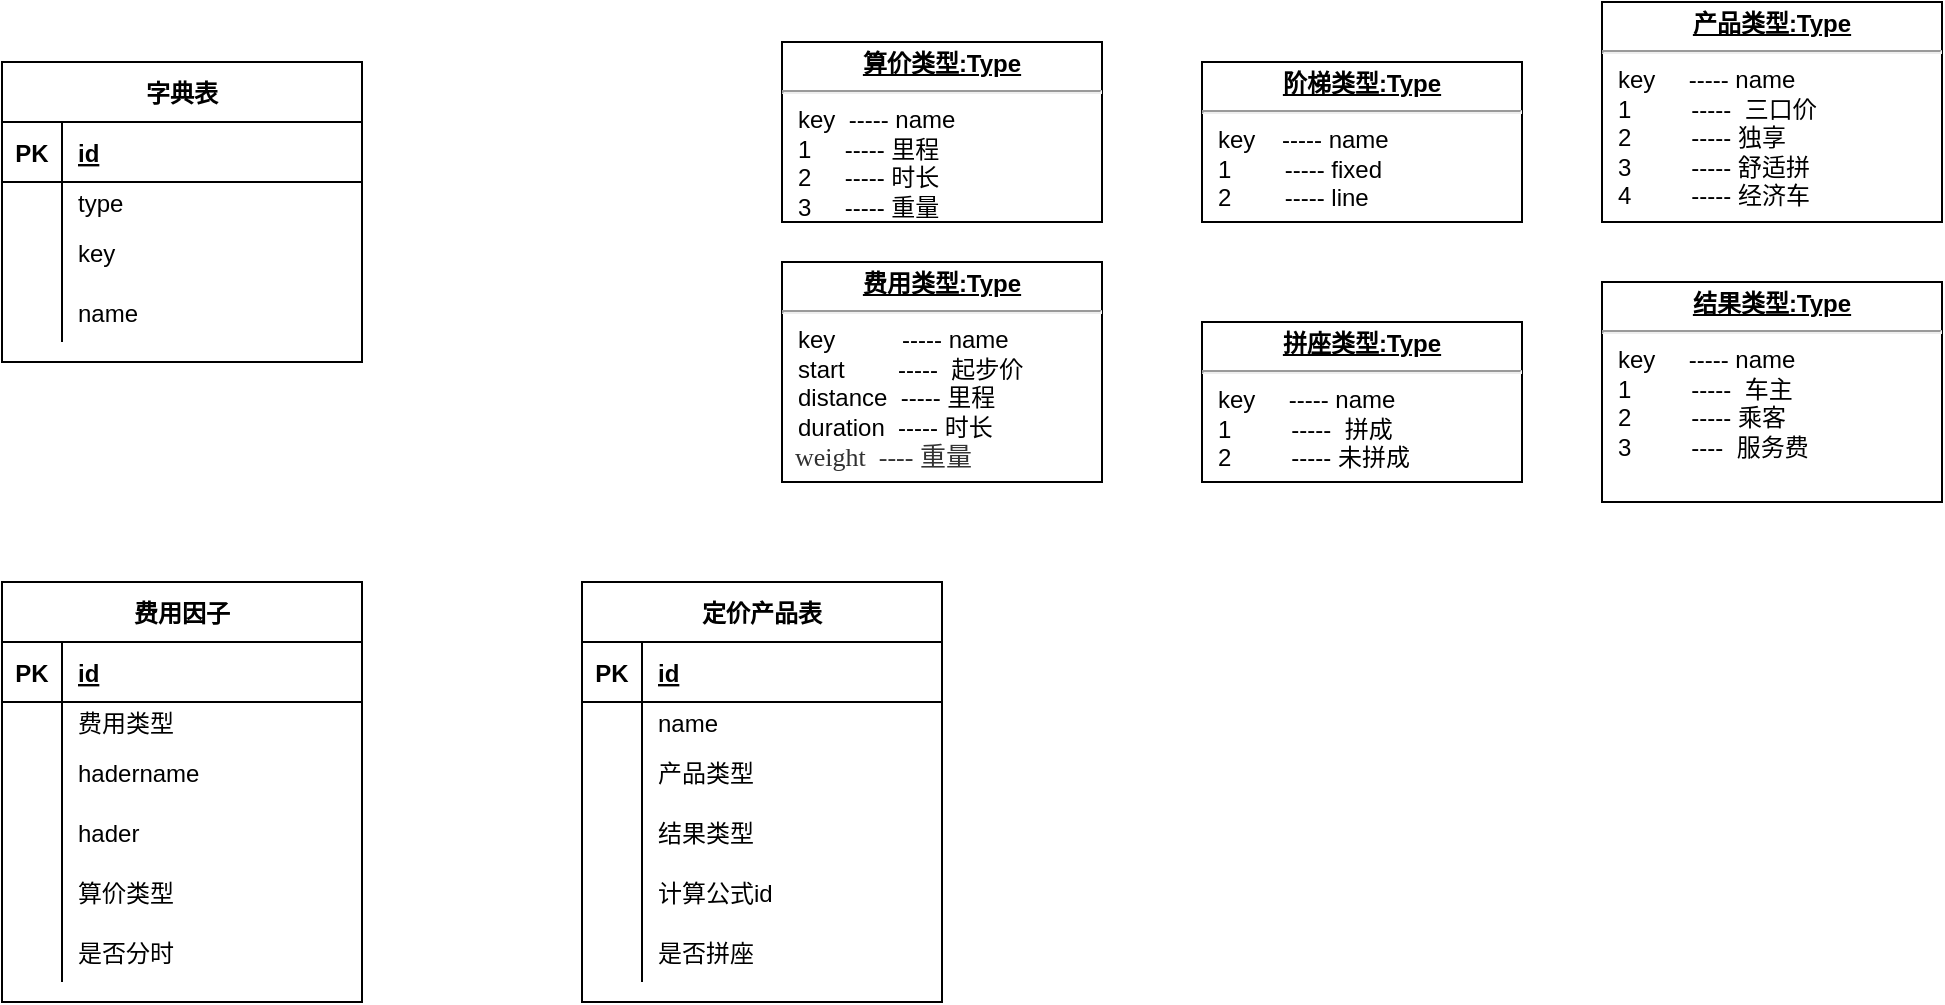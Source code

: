 <mxfile version="14.1.8" type="github">
  <diagram id="esa4W_EaRUXw42lAhiWw" name="Page-1">
    <mxGraphModel dx="1426" dy="794" grid="1" gridSize="10" guides="1" tooltips="1" connect="1" arrows="1" fold="1" page="1" pageScale="1" pageWidth="827" pageHeight="1169" math="0" shadow="0">
      <root>
        <object label="" id="0">
          <mxCell />
        </object>
        <mxCell id="1" parent="0" />
        <object label="费用因子" id="u_Zd0GSyTzzeOPd4v-X7-1">
          <mxCell style="shape=table;startSize=30;container=1;collapsible=1;childLayout=tableLayout;fixedRows=1;rowLines=0;fontStyle=1;align=center;resizeLast=1;" parent="1" vertex="1">
            <mxGeometry x="100" y="300" width="180" height="210" as="geometry" />
          </mxCell>
        </object>
        <mxCell id="u_Zd0GSyTzzeOPd4v-X7-2" value="" style="shape=partialRectangle;collapsible=0;dropTarget=0;pointerEvents=0;fillColor=none;top=0;left=0;bottom=1;right=0;points=[[0,0.5],[1,0.5]];portConstraint=eastwest;" parent="u_Zd0GSyTzzeOPd4v-X7-1" vertex="1">
          <mxGeometry y="30" width="180" height="30" as="geometry" />
        </mxCell>
        <mxCell id="u_Zd0GSyTzzeOPd4v-X7-3" value="PK" style="shape=partialRectangle;connectable=0;fillColor=none;top=0;left=0;bottom=0;right=0;fontStyle=1;overflow=hidden;" parent="u_Zd0GSyTzzeOPd4v-X7-2" vertex="1">
          <mxGeometry width="30" height="30" as="geometry" />
        </mxCell>
        <mxCell id="u_Zd0GSyTzzeOPd4v-X7-4" value="id" style="shape=partialRectangle;connectable=0;fillColor=none;top=0;left=0;bottom=0;right=0;align=left;spacingLeft=6;fontStyle=5;overflow=hidden;" parent="u_Zd0GSyTzzeOPd4v-X7-2" vertex="1">
          <mxGeometry x="30" width="150" height="30" as="geometry" />
        </mxCell>
        <mxCell id="u_Zd0GSyTzzeOPd4v-X7-5" value="" style="shape=partialRectangle;collapsible=0;dropTarget=0;pointerEvents=0;fillColor=none;top=0;left=0;bottom=0;right=0;points=[[0,0.5],[1,0.5]];portConstraint=eastwest;" parent="u_Zd0GSyTzzeOPd4v-X7-1" vertex="1">
          <mxGeometry y="60" width="180" height="20" as="geometry" />
        </mxCell>
        <mxCell id="u_Zd0GSyTzzeOPd4v-X7-6" value="" style="shape=partialRectangle;connectable=0;fillColor=none;top=0;left=0;bottom=0;right=0;editable=1;overflow=hidden;" parent="u_Zd0GSyTzzeOPd4v-X7-5" vertex="1">
          <mxGeometry width="30" height="20" as="geometry" />
        </mxCell>
        <mxCell id="u_Zd0GSyTzzeOPd4v-X7-7" value="费用类型" style="shape=partialRectangle;connectable=0;fillColor=none;top=0;left=0;bottom=0;right=0;align=left;spacingLeft=6;overflow=hidden;" parent="u_Zd0GSyTzzeOPd4v-X7-5" vertex="1">
          <mxGeometry x="30" width="150" height="20" as="geometry" />
        </mxCell>
        <mxCell id="u_Zd0GSyTzzeOPd4v-X7-8" value="" style="shape=partialRectangle;collapsible=0;dropTarget=0;pointerEvents=0;fillColor=none;top=0;left=0;bottom=0;right=0;points=[[0,0.5],[1,0.5]];portConstraint=eastwest;" parent="u_Zd0GSyTzzeOPd4v-X7-1" vertex="1">
          <mxGeometry y="80" width="180" height="30" as="geometry" />
        </mxCell>
        <mxCell id="u_Zd0GSyTzzeOPd4v-X7-9" value="" style="shape=partialRectangle;connectable=0;fillColor=none;top=0;left=0;bottom=0;right=0;editable=1;overflow=hidden;" parent="u_Zd0GSyTzzeOPd4v-X7-8" vertex="1">
          <mxGeometry width="30" height="30" as="geometry" />
        </mxCell>
        <mxCell id="u_Zd0GSyTzzeOPd4v-X7-10" value="hadername" style="shape=partialRectangle;connectable=0;fillColor=none;top=0;left=0;bottom=0;right=0;align=left;spacingLeft=6;overflow=hidden;" parent="u_Zd0GSyTzzeOPd4v-X7-8" vertex="1">
          <mxGeometry x="30" width="150" height="30" as="geometry" />
        </mxCell>
        <mxCell id="u_Zd0GSyTzzeOPd4v-X7-11" value="" style="shape=partialRectangle;collapsible=0;dropTarget=0;pointerEvents=0;fillColor=none;top=0;left=0;bottom=0;right=0;points=[[0,0.5],[1,0.5]];portConstraint=eastwest;" parent="u_Zd0GSyTzzeOPd4v-X7-1" vertex="1">
          <mxGeometry y="110" width="180" height="30" as="geometry" />
        </mxCell>
        <mxCell id="u_Zd0GSyTzzeOPd4v-X7-12" value="" style="shape=partialRectangle;connectable=0;fillColor=none;top=0;left=0;bottom=0;right=0;editable=1;overflow=hidden;" parent="u_Zd0GSyTzzeOPd4v-X7-11" vertex="1">
          <mxGeometry width="30" height="30" as="geometry" />
        </mxCell>
        <UserObject label="hader" id="u_Zd0GSyTzzeOPd4v-X7-13">
          <mxCell style="shape=partialRectangle;connectable=0;fillColor=none;top=0;left=0;bottom=0;right=0;align=left;spacingLeft=6;overflow=hidden;" parent="u_Zd0GSyTzzeOPd4v-X7-11" vertex="1">
            <mxGeometry x="30" width="150" height="30" as="geometry" />
          </mxCell>
        </UserObject>
        <mxCell id="skZWcrL8RzrTVcbJi3Ne-1" value="" style="shape=partialRectangle;collapsible=0;dropTarget=0;pointerEvents=0;fillColor=none;top=0;left=0;bottom=0;right=0;points=[[0,0.5],[1,0.5]];portConstraint=eastwest;" vertex="1" parent="u_Zd0GSyTzzeOPd4v-X7-1">
          <mxGeometry y="140" width="180" height="30" as="geometry" />
        </mxCell>
        <mxCell id="skZWcrL8RzrTVcbJi3Ne-2" value="" style="shape=partialRectangle;connectable=0;fillColor=none;top=0;left=0;bottom=0;right=0;editable=1;overflow=hidden;" vertex="1" parent="skZWcrL8RzrTVcbJi3Ne-1">
          <mxGeometry width="30" height="30" as="geometry" />
        </mxCell>
        <UserObject label="算价类型" id="skZWcrL8RzrTVcbJi3Ne-3">
          <mxCell style="shape=partialRectangle;connectable=0;fillColor=none;top=0;left=0;bottom=0;right=0;align=left;spacingLeft=6;overflow=hidden;" vertex="1" parent="skZWcrL8RzrTVcbJi3Ne-1">
            <mxGeometry x="30" width="150" height="30" as="geometry" />
          </mxCell>
        </UserObject>
        <mxCell id="skZWcrL8RzrTVcbJi3Ne-13" value="" style="shape=partialRectangle;collapsible=0;dropTarget=0;pointerEvents=0;fillColor=none;top=0;left=0;bottom=0;right=0;points=[[0,0.5],[1,0.5]];portConstraint=eastwest;" vertex="1" parent="u_Zd0GSyTzzeOPd4v-X7-1">
          <mxGeometry y="170" width="180" height="30" as="geometry" />
        </mxCell>
        <mxCell id="skZWcrL8RzrTVcbJi3Ne-14" value="" style="shape=partialRectangle;connectable=0;fillColor=none;top=0;left=0;bottom=0;right=0;editable=1;overflow=hidden;" vertex="1" parent="skZWcrL8RzrTVcbJi3Ne-13">
          <mxGeometry width="30" height="30" as="geometry" />
        </mxCell>
        <UserObject label="是否分时" id="skZWcrL8RzrTVcbJi3Ne-15">
          <mxCell style="shape=partialRectangle;connectable=0;fillColor=none;top=0;left=0;bottom=0;right=0;align=left;spacingLeft=6;overflow=hidden;" vertex="1" parent="skZWcrL8RzrTVcbJi3Ne-13">
            <mxGeometry x="30" width="150" height="30" as="geometry" />
          </mxCell>
        </UserObject>
        <mxCell id="skZWcrL8RzrTVcbJi3Ne-9" value="&lt;p style=&quot;margin: 0px ; margin-top: 4px ; text-align: center ; text-decoration: underline&quot;&gt;&lt;b&gt;算价类型:Type&lt;/b&gt;&lt;/p&gt;&lt;hr&gt;&lt;p style=&quot;margin: 0px ; margin-left: 8px&quot;&gt;key&amp;nbsp; ----- name&lt;br&gt;1&amp;nbsp; &amp;nbsp; &amp;nbsp;----- 里程&lt;br&gt;2&amp;nbsp; &amp;nbsp; &amp;nbsp;----- 时长&lt;/p&gt;&lt;p style=&quot;margin: 0px ; margin-left: 8px&quot;&gt;3&amp;nbsp; &amp;nbsp; &amp;nbsp;----- 重量&lt;/p&gt;" style="verticalAlign=top;align=left;overflow=fill;fontSize=12;fontFamily=Helvetica;html=1;" vertex="1" parent="1">
          <mxGeometry x="490" y="30" width="160" height="90" as="geometry" />
        </mxCell>
        <mxCell id="skZWcrL8RzrTVcbJi3Ne-10" value="&lt;p style=&quot;margin: 0px ; margin-top: 4px ; text-align: center ; text-decoration: underline&quot;&gt;&lt;b&gt;费用类型:Type&lt;/b&gt;&lt;/p&gt;&lt;hr&gt;&lt;p style=&quot;margin: 0px ; margin-left: 8px&quot;&gt;key&amp;nbsp; &amp;nbsp; &amp;nbsp; &amp;nbsp; &amp;nbsp; ----- name&lt;/p&gt;&lt;p style=&quot;margin: 0px ; margin-left: 8px&quot;&gt;start&amp;nbsp; &amp;nbsp; &amp;nbsp; &amp;nbsp; -----&amp;nbsp; 起步价&lt;br&gt;distance&amp;nbsp; ----- 里程&lt;br&gt;duration&amp;nbsp; ----- 时长&lt;/p&gt;&lt;p style=&quot;margin: 0px ; margin-left: 8px&quot;&gt;&amp;nbsp;&amp;nbsp;&lt;/p&gt;&lt;ul class=&quot;word-list&quot; id=&quot;etcTransUL&quot; style=&quot;padding: 0px ; margin: -16px 0px -4px ; list-style: none ; color: rgb(51 , 51 , 51) ; font-family: &amp;#34;stheiti&amp;#34; ; font-size: 13px&quot;&gt;&lt;li style=&quot;line-height: 20px ; margin-bottom: 6px&quot;&gt;&lt;span class=&quot;def&quot; style=&quot;color: rgb(49 , 49 , 49)&quot;&gt;&amp;nbsp; weight&amp;nbsp;&amp;nbsp;&lt;/span&gt;---- 重量&lt;/li&gt;&lt;/ul&gt;" style="verticalAlign=top;align=left;overflow=fill;fontSize=12;fontFamily=Helvetica;html=1;" vertex="1" parent="1">
          <mxGeometry x="490" y="140" width="160" height="110" as="geometry" />
        </mxCell>
        <mxCell id="skZWcrL8RzrTVcbJi3Ne-11" value="&lt;p style=&quot;margin: 0px ; margin-top: 4px ; text-align: center ; text-decoration: underline&quot;&gt;&lt;b&gt;阶梯类型:Type&lt;/b&gt;&lt;/p&gt;&lt;hr&gt;&lt;p style=&quot;margin: 0px ; margin-left: 8px&quot;&gt;key&amp;nbsp; &amp;nbsp; ----- name&lt;/p&gt;&lt;p style=&quot;margin: 0px ; margin-left: 8px&quot;&gt;1&amp;nbsp; &amp;nbsp; &amp;nbsp; &amp;nbsp; ----- fixed&lt;br&gt;2&amp;nbsp; &amp;nbsp; &amp;nbsp; &amp;nbsp; ----- line&lt;br&gt;&lt;/p&gt;" style="verticalAlign=top;align=left;overflow=fill;fontSize=12;fontFamily=Helvetica;html=1;" vertex="1" parent="1">
          <mxGeometry x="700" y="40" width="160" height="80" as="geometry" />
        </mxCell>
        <mxCell id="skZWcrL8RzrTVcbJi3Ne-12" value="&lt;p style=&quot;margin: 0px ; margin-top: 4px ; text-align: center ; text-decoration: underline&quot;&gt;&lt;b&gt;拼座类型:Type&lt;/b&gt;&lt;/p&gt;&lt;hr&gt;&lt;p style=&quot;margin: 0px ; margin-left: 8px&quot;&gt;key&amp;nbsp; &amp;nbsp; &amp;nbsp;----- name&lt;/p&gt;&lt;p style=&quot;margin: 0px ; margin-left: 8px&quot;&gt;1&amp;nbsp; &amp;nbsp; &amp;nbsp; &amp;nbsp; &amp;nbsp;-----&amp;nbsp; 拼成&lt;br&gt;2&amp;nbsp; &amp;nbsp; &amp;nbsp; &amp;nbsp; &amp;nbsp;----- 未拼成&lt;br&gt;&lt;/p&gt;" style="verticalAlign=top;align=left;overflow=fill;fontSize=12;fontFamily=Helvetica;html=1;" vertex="1" parent="1">
          <mxGeometry x="700" y="170" width="160" height="80" as="geometry" />
        </mxCell>
        <object label="字典表" id="skZWcrL8RzrTVcbJi3Ne-17">
          <mxCell style="shape=table;startSize=30;container=1;collapsible=1;childLayout=tableLayout;fixedRows=1;rowLines=0;fontStyle=1;align=center;resizeLast=1;" vertex="1" parent="1">
            <mxGeometry x="100" y="40" width="180" height="150" as="geometry" />
          </mxCell>
        </object>
        <mxCell id="skZWcrL8RzrTVcbJi3Ne-18" value="" style="shape=partialRectangle;collapsible=0;dropTarget=0;pointerEvents=0;fillColor=none;top=0;left=0;bottom=1;right=0;points=[[0,0.5],[1,0.5]];portConstraint=eastwest;" vertex="1" parent="skZWcrL8RzrTVcbJi3Ne-17">
          <mxGeometry y="30" width="180" height="30" as="geometry" />
        </mxCell>
        <mxCell id="skZWcrL8RzrTVcbJi3Ne-19" value="PK" style="shape=partialRectangle;connectable=0;fillColor=none;top=0;left=0;bottom=0;right=0;fontStyle=1;overflow=hidden;" vertex="1" parent="skZWcrL8RzrTVcbJi3Ne-18">
          <mxGeometry width="30" height="30" as="geometry" />
        </mxCell>
        <mxCell id="skZWcrL8RzrTVcbJi3Ne-20" value="id" style="shape=partialRectangle;connectable=0;fillColor=none;top=0;left=0;bottom=0;right=0;align=left;spacingLeft=6;fontStyle=5;overflow=hidden;" vertex="1" parent="skZWcrL8RzrTVcbJi3Ne-18">
          <mxGeometry x="30" width="150" height="30" as="geometry" />
        </mxCell>
        <mxCell id="skZWcrL8RzrTVcbJi3Ne-21" value="" style="shape=partialRectangle;collapsible=0;dropTarget=0;pointerEvents=0;fillColor=none;top=0;left=0;bottom=0;right=0;points=[[0,0.5],[1,0.5]];portConstraint=eastwest;" vertex="1" parent="skZWcrL8RzrTVcbJi3Ne-17">
          <mxGeometry y="60" width="180" height="20" as="geometry" />
        </mxCell>
        <mxCell id="skZWcrL8RzrTVcbJi3Ne-22" value="" style="shape=partialRectangle;connectable=0;fillColor=none;top=0;left=0;bottom=0;right=0;editable=1;overflow=hidden;" vertex="1" parent="skZWcrL8RzrTVcbJi3Ne-21">
          <mxGeometry width="30" height="20" as="geometry" />
        </mxCell>
        <mxCell id="skZWcrL8RzrTVcbJi3Ne-23" value="type" style="shape=partialRectangle;connectable=0;fillColor=none;top=0;left=0;bottom=0;right=0;align=left;spacingLeft=6;overflow=hidden;" vertex="1" parent="skZWcrL8RzrTVcbJi3Ne-21">
          <mxGeometry x="30" width="150" height="20" as="geometry" />
        </mxCell>
        <mxCell id="skZWcrL8RzrTVcbJi3Ne-24" value="" style="shape=partialRectangle;collapsible=0;dropTarget=0;pointerEvents=0;fillColor=none;top=0;left=0;bottom=0;right=0;points=[[0,0.5],[1,0.5]];portConstraint=eastwest;" vertex="1" parent="skZWcrL8RzrTVcbJi3Ne-17">
          <mxGeometry y="80" width="180" height="30" as="geometry" />
        </mxCell>
        <mxCell id="skZWcrL8RzrTVcbJi3Ne-25" value="" style="shape=partialRectangle;connectable=0;fillColor=none;top=0;left=0;bottom=0;right=0;editable=1;overflow=hidden;" vertex="1" parent="skZWcrL8RzrTVcbJi3Ne-24">
          <mxGeometry width="30" height="30" as="geometry" />
        </mxCell>
        <mxCell id="skZWcrL8RzrTVcbJi3Ne-26" value="key" style="shape=partialRectangle;connectable=0;fillColor=none;top=0;left=0;bottom=0;right=0;align=left;spacingLeft=6;overflow=hidden;" vertex="1" parent="skZWcrL8RzrTVcbJi3Ne-24">
          <mxGeometry x="30" width="150" height="30" as="geometry" />
        </mxCell>
        <mxCell id="skZWcrL8RzrTVcbJi3Ne-27" value="" style="shape=partialRectangle;collapsible=0;dropTarget=0;pointerEvents=0;fillColor=none;top=0;left=0;bottom=0;right=0;points=[[0,0.5],[1,0.5]];portConstraint=eastwest;" vertex="1" parent="skZWcrL8RzrTVcbJi3Ne-17">
          <mxGeometry y="110" width="180" height="30" as="geometry" />
        </mxCell>
        <mxCell id="skZWcrL8RzrTVcbJi3Ne-28" value="" style="shape=partialRectangle;connectable=0;fillColor=none;top=0;left=0;bottom=0;right=0;editable=1;overflow=hidden;" vertex="1" parent="skZWcrL8RzrTVcbJi3Ne-27">
          <mxGeometry width="30" height="30" as="geometry" />
        </mxCell>
        <UserObject label="name" id="skZWcrL8RzrTVcbJi3Ne-29">
          <mxCell style="shape=partialRectangle;connectable=0;fillColor=none;top=0;left=0;bottom=0;right=0;align=left;spacingLeft=6;overflow=hidden;" vertex="1" parent="skZWcrL8RzrTVcbJi3Ne-27">
            <mxGeometry x="30" width="150" height="30" as="geometry" />
          </mxCell>
        </UserObject>
        <object label="定价产品表" id="skZWcrL8RzrTVcbJi3Ne-36">
          <mxCell style="shape=table;startSize=30;container=1;collapsible=1;childLayout=tableLayout;fixedRows=1;rowLines=0;fontStyle=1;align=center;resizeLast=1;" vertex="1" parent="1">
            <mxGeometry x="390" y="300" width="180" height="210" as="geometry" />
          </mxCell>
        </object>
        <mxCell id="skZWcrL8RzrTVcbJi3Ne-37" value="" style="shape=partialRectangle;collapsible=0;dropTarget=0;pointerEvents=0;fillColor=none;top=0;left=0;bottom=1;right=0;points=[[0,0.5],[1,0.5]];portConstraint=eastwest;" vertex="1" parent="skZWcrL8RzrTVcbJi3Ne-36">
          <mxGeometry y="30" width="180" height="30" as="geometry" />
        </mxCell>
        <mxCell id="skZWcrL8RzrTVcbJi3Ne-38" value="PK" style="shape=partialRectangle;connectable=0;fillColor=none;top=0;left=0;bottom=0;right=0;fontStyle=1;overflow=hidden;" vertex="1" parent="skZWcrL8RzrTVcbJi3Ne-37">
          <mxGeometry width="30" height="30" as="geometry" />
        </mxCell>
        <mxCell id="skZWcrL8RzrTVcbJi3Ne-39" value="id" style="shape=partialRectangle;connectable=0;fillColor=none;top=0;left=0;bottom=0;right=0;align=left;spacingLeft=6;fontStyle=5;overflow=hidden;" vertex="1" parent="skZWcrL8RzrTVcbJi3Ne-37">
          <mxGeometry x="30" width="150" height="30" as="geometry" />
        </mxCell>
        <mxCell id="skZWcrL8RzrTVcbJi3Ne-40" value="" style="shape=partialRectangle;collapsible=0;dropTarget=0;pointerEvents=0;fillColor=none;top=0;left=0;bottom=0;right=0;points=[[0,0.5],[1,0.5]];portConstraint=eastwest;" vertex="1" parent="skZWcrL8RzrTVcbJi3Ne-36">
          <mxGeometry y="60" width="180" height="20" as="geometry" />
        </mxCell>
        <mxCell id="skZWcrL8RzrTVcbJi3Ne-41" value="" style="shape=partialRectangle;connectable=0;fillColor=none;top=0;left=0;bottom=0;right=0;editable=1;overflow=hidden;" vertex="1" parent="skZWcrL8RzrTVcbJi3Ne-40">
          <mxGeometry width="30" height="20" as="geometry" />
        </mxCell>
        <mxCell id="skZWcrL8RzrTVcbJi3Ne-42" value="name" style="shape=partialRectangle;connectable=0;fillColor=none;top=0;left=0;bottom=0;right=0;align=left;spacingLeft=6;overflow=hidden;" vertex="1" parent="skZWcrL8RzrTVcbJi3Ne-40">
          <mxGeometry x="30" width="150" height="20" as="geometry" />
        </mxCell>
        <mxCell id="skZWcrL8RzrTVcbJi3Ne-43" value="" style="shape=partialRectangle;collapsible=0;dropTarget=0;pointerEvents=0;fillColor=none;top=0;left=0;bottom=0;right=0;points=[[0,0.5],[1,0.5]];portConstraint=eastwest;" vertex="1" parent="skZWcrL8RzrTVcbJi3Ne-36">
          <mxGeometry y="80" width="180" height="30" as="geometry" />
        </mxCell>
        <mxCell id="skZWcrL8RzrTVcbJi3Ne-44" value="" style="shape=partialRectangle;connectable=0;fillColor=none;top=0;left=0;bottom=0;right=0;editable=1;overflow=hidden;" vertex="1" parent="skZWcrL8RzrTVcbJi3Ne-43">
          <mxGeometry width="30" height="30" as="geometry" />
        </mxCell>
        <mxCell id="skZWcrL8RzrTVcbJi3Ne-45" value="产品类型" style="shape=partialRectangle;connectable=0;fillColor=none;top=0;left=0;bottom=0;right=0;align=left;spacingLeft=6;overflow=hidden;" vertex="1" parent="skZWcrL8RzrTVcbJi3Ne-43">
          <mxGeometry x="30" width="150" height="30" as="geometry" />
        </mxCell>
        <mxCell id="skZWcrL8RzrTVcbJi3Ne-46" value="" style="shape=partialRectangle;collapsible=0;dropTarget=0;pointerEvents=0;fillColor=none;top=0;left=0;bottom=0;right=0;points=[[0,0.5],[1,0.5]];portConstraint=eastwest;" vertex="1" parent="skZWcrL8RzrTVcbJi3Ne-36">
          <mxGeometry y="110" width="180" height="30" as="geometry" />
        </mxCell>
        <mxCell id="skZWcrL8RzrTVcbJi3Ne-47" value="" style="shape=partialRectangle;connectable=0;fillColor=none;top=0;left=0;bottom=0;right=0;editable=1;overflow=hidden;" vertex="1" parent="skZWcrL8RzrTVcbJi3Ne-46">
          <mxGeometry width="30" height="30" as="geometry" />
        </mxCell>
        <UserObject label="结果类型" id="skZWcrL8RzrTVcbJi3Ne-48">
          <mxCell style="shape=partialRectangle;connectable=0;fillColor=none;top=0;left=0;bottom=0;right=0;align=left;spacingLeft=6;overflow=hidden;" vertex="1" parent="skZWcrL8RzrTVcbJi3Ne-46">
            <mxGeometry x="30" width="150" height="30" as="geometry" />
          </mxCell>
        </UserObject>
        <mxCell id="skZWcrL8RzrTVcbJi3Ne-49" value="" style="shape=partialRectangle;collapsible=0;dropTarget=0;pointerEvents=0;fillColor=none;top=0;left=0;bottom=0;right=0;points=[[0,0.5],[1,0.5]];portConstraint=eastwest;" vertex="1" parent="skZWcrL8RzrTVcbJi3Ne-36">
          <mxGeometry y="140" width="180" height="30" as="geometry" />
        </mxCell>
        <mxCell id="skZWcrL8RzrTVcbJi3Ne-50" value="" style="shape=partialRectangle;connectable=0;fillColor=none;top=0;left=0;bottom=0;right=0;editable=1;overflow=hidden;" vertex="1" parent="skZWcrL8RzrTVcbJi3Ne-49">
          <mxGeometry width="30" height="30" as="geometry" />
        </mxCell>
        <UserObject label="计算公式id" id="skZWcrL8RzrTVcbJi3Ne-51">
          <mxCell style="shape=partialRectangle;connectable=0;fillColor=none;top=0;left=0;bottom=0;right=0;align=left;spacingLeft=6;overflow=hidden;" vertex="1" parent="skZWcrL8RzrTVcbJi3Ne-49">
            <mxGeometry x="30" width="150" height="30" as="geometry" />
          </mxCell>
        </UserObject>
        <mxCell id="skZWcrL8RzrTVcbJi3Ne-52" value="" style="shape=partialRectangle;collapsible=0;dropTarget=0;pointerEvents=0;fillColor=none;top=0;left=0;bottom=0;right=0;points=[[0,0.5],[1,0.5]];portConstraint=eastwest;" vertex="1" parent="skZWcrL8RzrTVcbJi3Ne-36">
          <mxGeometry y="170" width="180" height="30" as="geometry" />
        </mxCell>
        <mxCell id="skZWcrL8RzrTVcbJi3Ne-53" value="" style="shape=partialRectangle;connectable=0;fillColor=none;top=0;left=0;bottom=0;right=0;editable=1;overflow=hidden;" vertex="1" parent="skZWcrL8RzrTVcbJi3Ne-52">
          <mxGeometry width="30" height="30" as="geometry" />
        </mxCell>
        <UserObject label="是否拼座" id="skZWcrL8RzrTVcbJi3Ne-54">
          <mxCell style="shape=partialRectangle;connectable=0;fillColor=none;top=0;left=0;bottom=0;right=0;align=left;spacingLeft=6;overflow=hidden;" vertex="1" parent="skZWcrL8RzrTVcbJi3Ne-52">
            <mxGeometry x="30" width="150" height="30" as="geometry" />
          </mxCell>
        </UserObject>
        <mxCell id="skZWcrL8RzrTVcbJi3Ne-55" value="&lt;p style=&quot;margin: 0px ; margin-top: 4px ; text-align: center ; text-decoration: underline&quot;&gt;&lt;b&gt;结果类型:Type&lt;/b&gt;&lt;/p&gt;&lt;hr&gt;&lt;p style=&quot;margin: 0px ; margin-left: 8px&quot;&gt;key&amp;nbsp; &amp;nbsp; &amp;nbsp;----- name&lt;/p&gt;&lt;p style=&quot;margin: 0px ; margin-left: 8px&quot;&gt;1&amp;nbsp; &amp;nbsp; &amp;nbsp; &amp;nbsp; &amp;nbsp;-----&amp;nbsp; 车主&lt;br&gt;2&amp;nbsp; &amp;nbsp; &amp;nbsp; &amp;nbsp; &amp;nbsp;----- 乘客&lt;br&gt;&lt;/p&gt;&lt;p style=&quot;margin: 0px ; margin-left: 8px&quot;&gt;3&amp;nbsp; &amp;nbsp; &amp;nbsp; &amp;nbsp; &amp;nbsp;----&amp;nbsp; 服务费&lt;/p&gt;" style="verticalAlign=top;align=left;overflow=fill;fontSize=12;fontFamily=Helvetica;html=1;" vertex="1" parent="1">
          <mxGeometry x="900" y="150" width="170" height="110" as="geometry" />
        </mxCell>
        <mxCell id="skZWcrL8RzrTVcbJi3Ne-59" value="&lt;p style=&quot;margin: 0px ; margin-top: 4px ; text-align: center ; text-decoration: underline&quot;&gt;&lt;b&gt;产品类型:Type&lt;/b&gt;&lt;/p&gt;&lt;hr&gt;&lt;p style=&quot;margin: 0px ; margin-left: 8px&quot;&gt;key&amp;nbsp; &amp;nbsp; &amp;nbsp;----- name&lt;/p&gt;&lt;p style=&quot;margin: 0px ; margin-left: 8px&quot;&gt;1&amp;nbsp; &amp;nbsp; &amp;nbsp; &amp;nbsp; &amp;nbsp;-----&amp;nbsp; 三口价&lt;br&gt;2&amp;nbsp; &amp;nbsp; &amp;nbsp; &amp;nbsp; &amp;nbsp;----- 独享&lt;br&gt;&lt;/p&gt;&lt;p style=&quot;margin: 0px ; margin-left: 8px&quot;&gt;3&amp;nbsp; &amp;nbsp; &amp;nbsp; &amp;nbsp; &amp;nbsp;----- 舒适拼&lt;/p&gt;&lt;p style=&quot;margin: 0px ; margin-left: 8px&quot;&gt;4&amp;nbsp; &amp;nbsp; &amp;nbsp; &amp;nbsp; &amp;nbsp;----- 经济车&lt;/p&gt;" style="verticalAlign=top;align=left;overflow=fill;fontSize=12;fontFamily=Helvetica;html=1;" vertex="1" parent="1">
          <mxGeometry x="900" y="10" width="170" height="110" as="geometry" />
        </mxCell>
      </root>
    </mxGraphModel>
  </diagram>
</mxfile>
